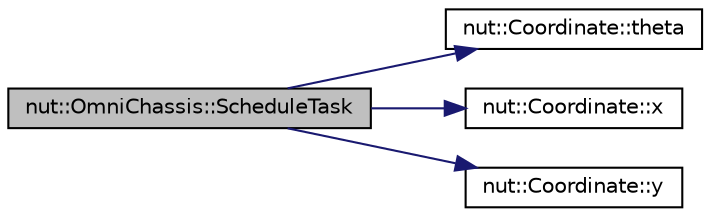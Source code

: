 digraph "nut::OmniChassis::ScheduleTask"
{
 // LATEX_PDF_SIZE
  edge [fontname="Helvetica",fontsize="10",labelfontname="Helvetica",labelfontsize="10"];
  node [fontname="Helvetica",fontsize="10",shape=record];
  rankdir="LR";
  Node1 [label="nut::OmniChassis::ScheduleTask",height=0.2,width=0.4,color="black", fillcolor="grey75", style="filled", fontcolor="black",tooltip="周期コールバック関数"];
  Node1 -> Node2 [color="midnightblue",fontsize="10",style="solid",fontname="Helvetica"];
  Node2 [label="nut::Coordinate::theta",height=0.2,width=0.4,color="black", fillcolor="white", style="filled",URL="$d4/d08/classnut_1_1_coordinate.html#a59da2be52edeac1200e5159b3b0e866f",tooltip=" "];
  Node1 -> Node3 [color="midnightblue",fontsize="10",style="solid",fontname="Helvetica"];
  Node3 [label="nut::Coordinate::x",height=0.2,width=0.4,color="black", fillcolor="white", style="filled",URL="$d4/d08/classnut_1_1_coordinate.html#a43576eccd7c2ed11c252f9f95cd63611",tooltip=" "];
  Node1 -> Node4 [color="midnightblue",fontsize="10",style="solid",fontname="Helvetica"];
  Node4 [label="nut::Coordinate::y",height=0.2,width=0.4,color="black", fillcolor="white", style="filled",URL="$d4/d08/classnut_1_1_coordinate.html#a06cf225a0b3fda31a95a1965c03fb31d",tooltip=" "];
}
